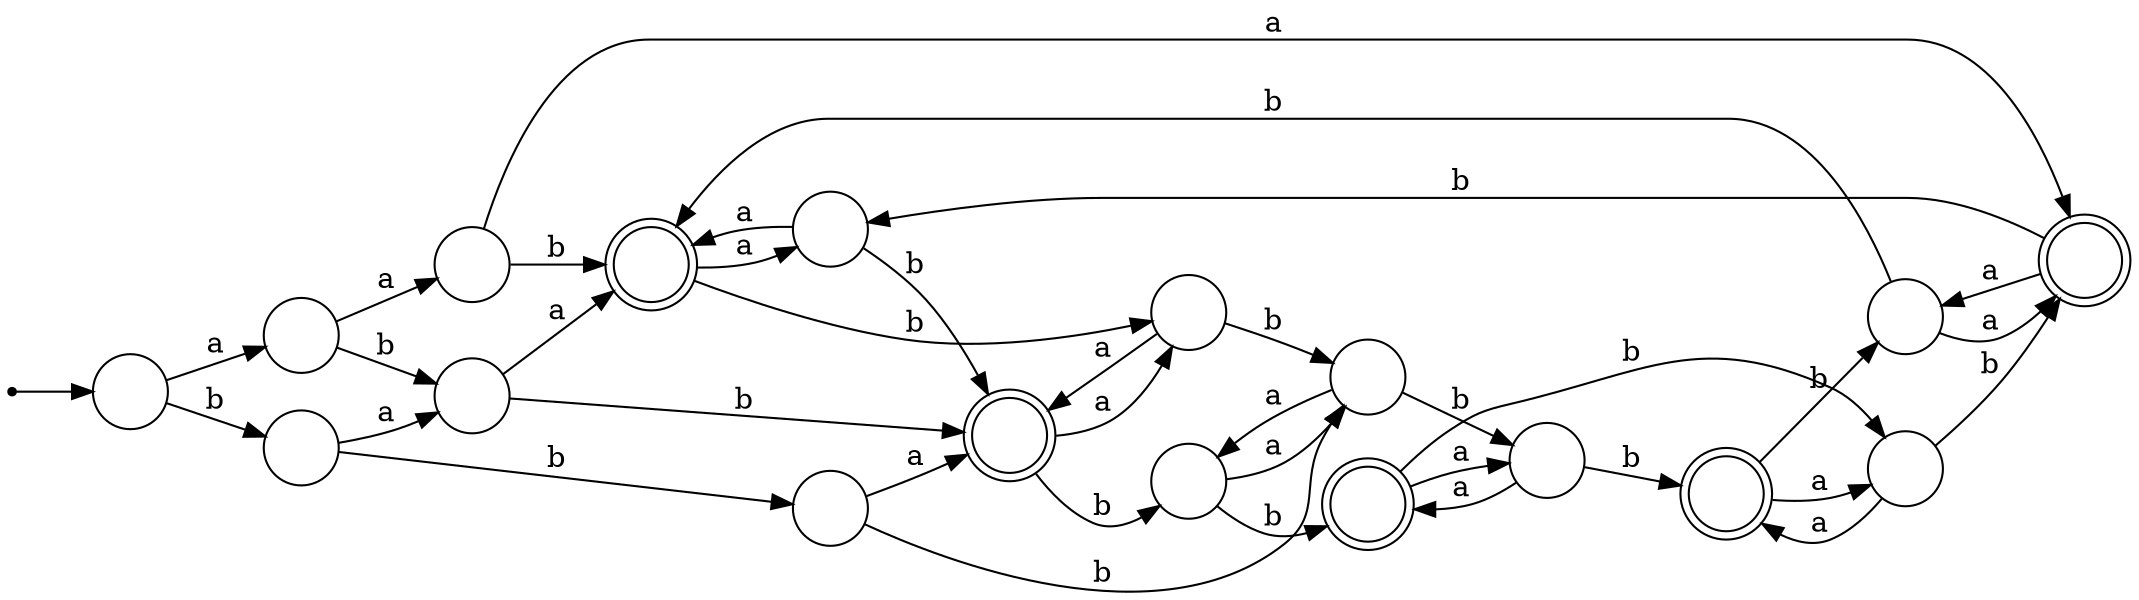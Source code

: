 // L5 = L2 \ L3
// aabbbbb

digraph G {
    rankdir=LR
    node [shape=circle, label=""]

    // subgraph 2 {
    //     00 [shape=point]
    //     7
    //     8
    //     9
    //     10
    //     11 [shape=doublecircle]
    //     00 -> 7
    //     7 -> 8 [label="a,b"]
    //     8 -> 9 [label="a,b"]
    //     9 -> 11 [label="a,b"]
    //     10 -> 11 [label="a,b"]
    //     11 -> 10 [label="a,b"]
    // }

    // subgraph 3 {
    //     0 [shape=point]
    //     1 
    //     2 [shape=doublecircle]
    //     3 [shape=doublecircle]
    //     4 [shape=doublecircle]
    //     5 [shape=doublecircle]
    //     6 [shape=doublecircle]
    //     0 -> 1
    //     1 -> 4 [label=a]
    //     1 -> 2 [label=b]
    //     2 -> 5 [label=a]
    //     2 -> 3 [label=b]
    //     3 -> 6 [label=a]
    //     3 -> 1 [label=b]
    //     4 -> 1 [label=a]
    //     4 -> 5 [label=b]
    //     5 -> 2 [label=a]
    //     5 -> 6 [label=b]
    //     6 -> 3 [label=a]
    //     6 -> 4 [label=b]
    // }

    // subgraph "2\3" {
    //     000 [shape=point]
    //     211 [shape=doublecircle]
    //     311 [shape=doublecircle]
    //     411 [shape=doublecircle]
    //     511 [shape=doublecircle]
    //     611 [shape=doublecircle]

    //     000 -> 17
    //     17 -> 48 [label=a]
    //     17 -> 28 [label=b]
    //     18 -> 49 [label=a]
    //     18 -> 29 [label=b]
    //     19 -> 411 [label=a]
    //     19 -> 211 [label=b]
    //     111 -> 410 [label=a]
    //     111 -> 210 [label=b]
    //     110 -> 411 [label=a]
    //     110 -> 211 [label=b]
        
    //     27 -> 58 [label=a]
    //     27 -> 38 [label=b]
    //     28 -> 59 [label=a]
    //     28 -> 39 [label=b]
    //     29 -> 511 [label=a]
    //     29 -> 311 [label=b]
    //     211 -> 510 [label=a]
    //     211 -> 310 [label=b]
    //     210 -> 511 [label=a]
    //     210 -> 311 [label=b]

    //     37 -> 68 [label=a]
    //     37 -> 18 [label=b]
    //     38 -> 69 [label=a]
    //     38 -> 19 [label=b]
    //     39 -> 611 [label=a]
    //     39 -> 111 [label=b]
    //     311 -> 610 [label=a]
    //     311 -> 110 [label=b]
    //     310 -> 611 [label=a]
    //     310 -> 111 [label=b]

    //     47 -> 18 [label=a]
    //     47 -> 58 [label=b]
    //     48 -> 19 [label=a]
    //     48 -> 59 [label=b]
    //     49 -> 111 [label=a]
    //     49 -> 511 [label=b]
    //     411 -> 110 [label=a]
    //     411 -> 510 [label=b]
    //     410 -> 111 [label=a]
    //     410 -> 511 [label=b]

    //     57 -> 28 [label=a]
    //     57 -> 68 [label=b]
    //     58 -> 29 [label=a]
    //     58 -> 69 [label=b]
    //     59 -> 211 [label=a]
    //     59 -> 611 [label=b]
    //     511 -> 210 [label=a]
    //     511 -> 610 [label=b]
    //     510 -> 211 [label=a]
    //     510 -> 611 [label=b]

    //     67 -> 38 [label=a]
    //     67 -> 48 [label=b]
    //     68 -> 39 [label=a]
    //     68 -> 49 [label=b]
    //     69 -> 311 [label=a]
    //     69 -> 411 [label=b]
    //     611 -> 310 [label=a]
    //     611 -> 410 [label=b]
    //     610 -> 311 [label=a]
    //     610 -> 411 [label=b]
    // }
        subgraph "2\3" {
        000 [shape=point]
        211 [shape=doublecircle]
        311 [shape=doublecircle]
        411 [shape=doublecircle]
        511 [shape=doublecircle]
        611 [shape=doublecircle]

        000 -> 17
        17 -> 48 [label=a]
        17 -> 28 [label=b]
        19 -> 411 [label=a]
        19 -> 211 [label=b]
        111 -> 410 [label=a]
        111 -> 210 [label=b]
        110 -> 411 [label=a]
        110 -> 211 [label=b]
        
        28 -> 59 [label=a]
        28 -> 39 [label=b]
        211 -> 510 [label=a]
        211 -> 310 [label=b]
        210 -> 511 [label=a]
        210 -> 311 [label=b]

        39 -> 611 [label=a]
        39 -> 111 [label=b]
        311 -> 610 [label=a]
        311 -> 110 [label=b]
        310 -> 611 [label=a]
        310 -> 111 [label=b]

        48 -> 19 [label=a]
        48 -> 59 [label=b]
        411 -> 110 [label=a]
        411 -> 510 [label=b]
        410 -> 111 [label=a]
        410 -> 511 [label=b]

        59 -> 211 [label=a]
        59 -> 611 [label=b]
        511 -> 210 [label=a]
        511 -> 610 [label=b]
        510 -> 211 [label=a]
        510 -> 611 [label=b]

        611 -> 310 [label=a]
        611 -> 410 [label=b]
        610 -> 311 [label=a]
        610 -> 411 [label=b]
    }
}